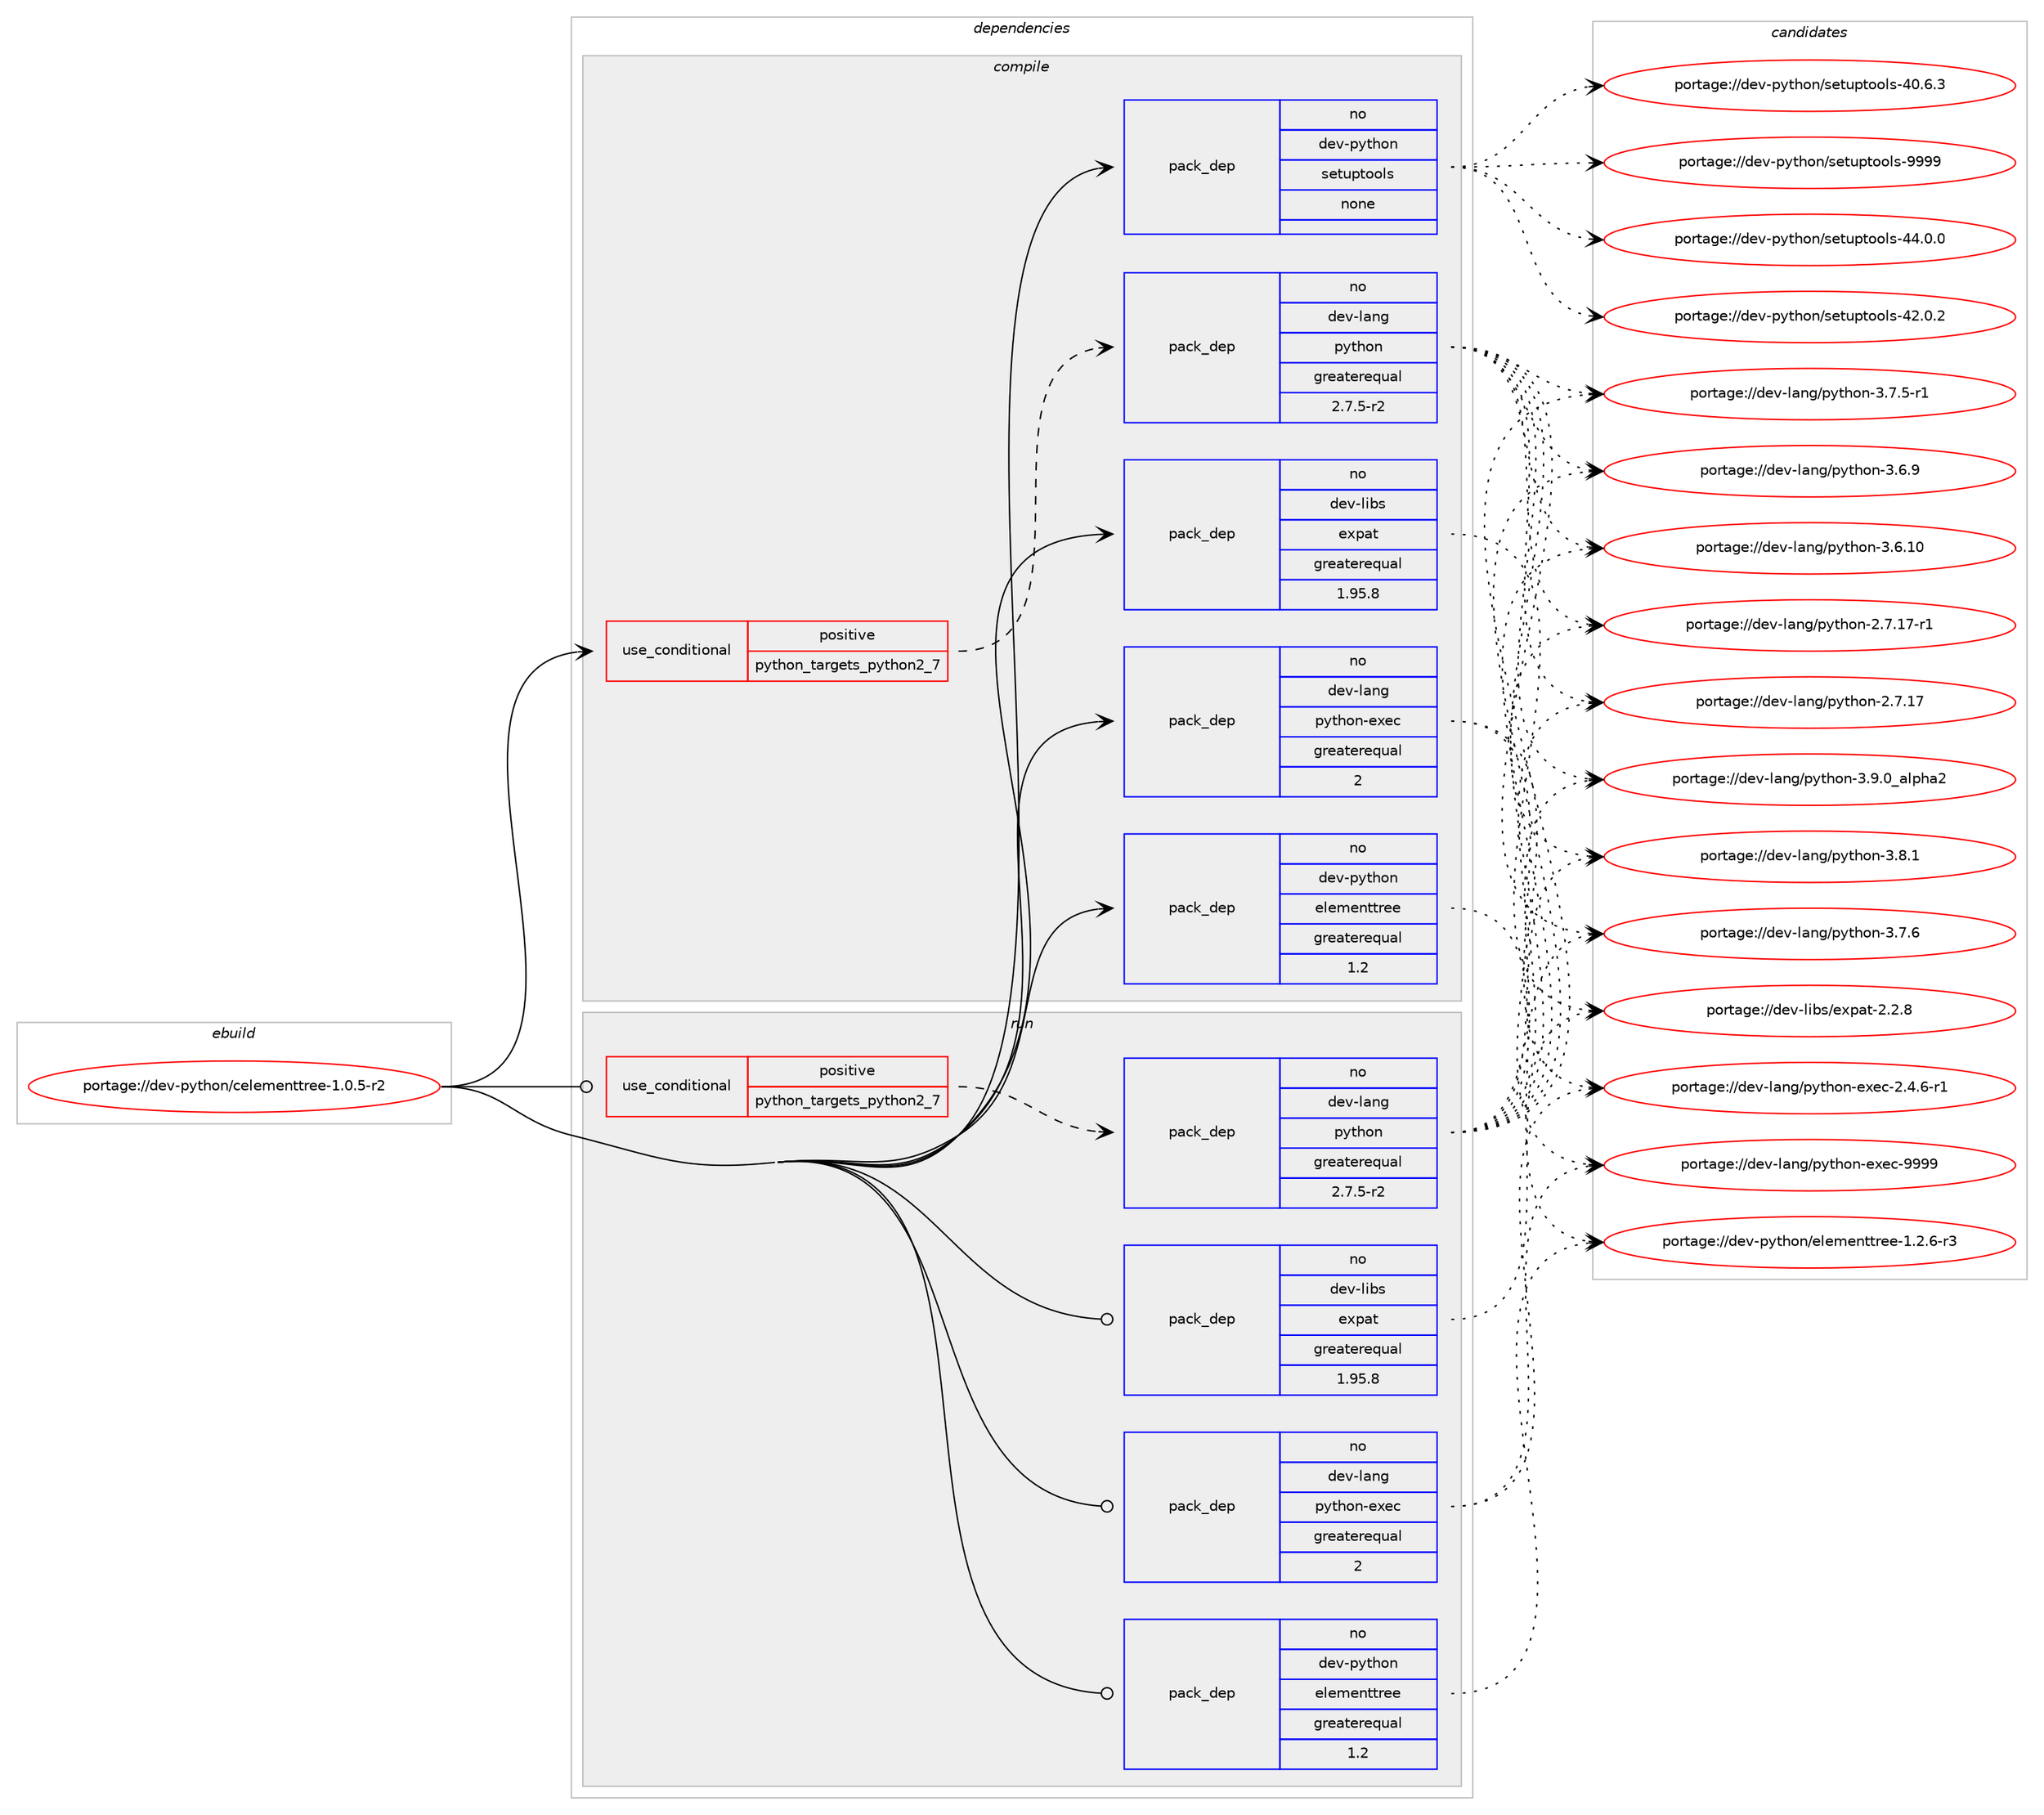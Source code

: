 digraph prolog {

# *************
# Graph options
# *************

newrank=true;
concentrate=true;
compound=true;
graph [rankdir=LR,fontname=Helvetica,fontsize=10,ranksep=1.5];#, ranksep=2.5, nodesep=0.2];
edge  [arrowhead=vee];
node  [fontname=Helvetica,fontsize=10];

# **********
# The ebuild
# **********

subgraph cluster_leftcol {
color=gray;
label=<<i>ebuild</i>>;
id [label="portage://dev-python/celementtree-1.0.5-r2", color=red, width=4, href="../dev-python/celementtree-1.0.5-r2.svg"];
}

# ****************
# The dependencies
# ****************

subgraph cluster_midcol {
color=gray;
label=<<i>dependencies</i>>;
subgraph cluster_compile {
fillcolor="#eeeeee";
style=filled;
label=<<i>compile</i>>;
subgraph cond117985 {
dependency467864 [label=<<TABLE BORDER="0" CELLBORDER="1" CELLSPACING="0" CELLPADDING="4"><TR><TD ROWSPAN="3" CELLPADDING="10">use_conditional</TD></TR><TR><TD>positive</TD></TR><TR><TD>python_targets_python2_7</TD></TR></TABLE>>, shape=none, color=red];
subgraph pack344872 {
dependency467865 [label=<<TABLE BORDER="0" CELLBORDER="1" CELLSPACING="0" CELLPADDING="4" WIDTH="220"><TR><TD ROWSPAN="6" CELLPADDING="30">pack_dep</TD></TR><TR><TD WIDTH="110">no</TD></TR><TR><TD>dev-lang</TD></TR><TR><TD>python</TD></TR><TR><TD>greaterequal</TD></TR><TR><TD>2.7.5-r2</TD></TR></TABLE>>, shape=none, color=blue];
}
dependency467864:e -> dependency467865:w [weight=20,style="dashed",arrowhead="vee"];
}
id:e -> dependency467864:w [weight=20,style="solid",arrowhead="vee"];
subgraph pack344873 {
dependency467866 [label=<<TABLE BORDER="0" CELLBORDER="1" CELLSPACING="0" CELLPADDING="4" WIDTH="220"><TR><TD ROWSPAN="6" CELLPADDING="30">pack_dep</TD></TR><TR><TD WIDTH="110">no</TD></TR><TR><TD>dev-lang</TD></TR><TR><TD>python-exec</TD></TR><TR><TD>greaterequal</TD></TR><TR><TD>2</TD></TR></TABLE>>, shape=none, color=blue];
}
id:e -> dependency467866:w [weight=20,style="solid",arrowhead="vee"];
subgraph pack344874 {
dependency467867 [label=<<TABLE BORDER="0" CELLBORDER="1" CELLSPACING="0" CELLPADDING="4" WIDTH="220"><TR><TD ROWSPAN="6" CELLPADDING="30">pack_dep</TD></TR><TR><TD WIDTH="110">no</TD></TR><TR><TD>dev-libs</TD></TR><TR><TD>expat</TD></TR><TR><TD>greaterequal</TD></TR><TR><TD>1.95.8</TD></TR></TABLE>>, shape=none, color=blue];
}
id:e -> dependency467867:w [weight=20,style="solid",arrowhead="vee"];
subgraph pack344875 {
dependency467868 [label=<<TABLE BORDER="0" CELLBORDER="1" CELLSPACING="0" CELLPADDING="4" WIDTH="220"><TR><TD ROWSPAN="6" CELLPADDING="30">pack_dep</TD></TR><TR><TD WIDTH="110">no</TD></TR><TR><TD>dev-python</TD></TR><TR><TD>elementtree</TD></TR><TR><TD>greaterequal</TD></TR><TR><TD>1.2</TD></TR></TABLE>>, shape=none, color=blue];
}
id:e -> dependency467868:w [weight=20,style="solid",arrowhead="vee"];
subgraph pack344876 {
dependency467869 [label=<<TABLE BORDER="0" CELLBORDER="1" CELLSPACING="0" CELLPADDING="4" WIDTH="220"><TR><TD ROWSPAN="6" CELLPADDING="30">pack_dep</TD></TR><TR><TD WIDTH="110">no</TD></TR><TR><TD>dev-python</TD></TR><TR><TD>setuptools</TD></TR><TR><TD>none</TD></TR><TR><TD></TD></TR></TABLE>>, shape=none, color=blue];
}
id:e -> dependency467869:w [weight=20,style="solid",arrowhead="vee"];
}
subgraph cluster_compileandrun {
fillcolor="#eeeeee";
style=filled;
label=<<i>compile and run</i>>;
}
subgraph cluster_run {
fillcolor="#eeeeee";
style=filled;
label=<<i>run</i>>;
subgraph cond117986 {
dependency467870 [label=<<TABLE BORDER="0" CELLBORDER="1" CELLSPACING="0" CELLPADDING="4"><TR><TD ROWSPAN="3" CELLPADDING="10">use_conditional</TD></TR><TR><TD>positive</TD></TR><TR><TD>python_targets_python2_7</TD></TR></TABLE>>, shape=none, color=red];
subgraph pack344877 {
dependency467871 [label=<<TABLE BORDER="0" CELLBORDER="1" CELLSPACING="0" CELLPADDING="4" WIDTH="220"><TR><TD ROWSPAN="6" CELLPADDING="30">pack_dep</TD></TR><TR><TD WIDTH="110">no</TD></TR><TR><TD>dev-lang</TD></TR><TR><TD>python</TD></TR><TR><TD>greaterequal</TD></TR><TR><TD>2.7.5-r2</TD></TR></TABLE>>, shape=none, color=blue];
}
dependency467870:e -> dependency467871:w [weight=20,style="dashed",arrowhead="vee"];
}
id:e -> dependency467870:w [weight=20,style="solid",arrowhead="odot"];
subgraph pack344878 {
dependency467872 [label=<<TABLE BORDER="0" CELLBORDER="1" CELLSPACING="0" CELLPADDING="4" WIDTH="220"><TR><TD ROWSPAN="6" CELLPADDING="30">pack_dep</TD></TR><TR><TD WIDTH="110">no</TD></TR><TR><TD>dev-lang</TD></TR><TR><TD>python-exec</TD></TR><TR><TD>greaterequal</TD></TR><TR><TD>2</TD></TR></TABLE>>, shape=none, color=blue];
}
id:e -> dependency467872:w [weight=20,style="solid",arrowhead="odot"];
subgraph pack344879 {
dependency467873 [label=<<TABLE BORDER="0" CELLBORDER="1" CELLSPACING="0" CELLPADDING="4" WIDTH="220"><TR><TD ROWSPAN="6" CELLPADDING="30">pack_dep</TD></TR><TR><TD WIDTH="110">no</TD></TR><TR><TD>dev-libs</TD></TR><TR><TD>expat</TD></TR><TR><TD>greaterequal</TD></TR><TR><TD>1.95.8</TD></TR></TABLE>>, shape=none, color=blue];
}
id:e -> dependency467873:w [weight=20,style="solid",arrowhead="odot"];
subgraph pack344880 {
dependency467874 [label=<<TABLE BORDER="0" CELLBORDER="1" CELLSPACING="0" CELLPADDING="4" WIDTH="220"><TR><TD ROWSPAN="6" CELLPADDING="30">pack_dep</TD></TR><TR><TD WIDTH="110">no</TD></TR><TR><TD>dev-python</TD></TR><TR><TD>elementtree</TD></TR><TR><TD>greaterequal</TD></TR><TR><TD>1.2</TD></TR></TABLE>>, shape=none, color=blue];
}
id:e -> dependency467874:w [weight=20,style="solid",arrowhead="odot"];
}
}

# **************
# The candidates
# **************

subgraph cluster_choices {
rank=same;
color=gray;
label=<<i>candidates</i>>;

subgraph choice344872 {
color=black;
nodesep=1;
choice10010111845108971101034711212111610411111045514657464895971081121049750 [label="portage://dev-lang/python-3.9.0_alpha2", color=red, width=4,href="../dev-lang/python-3.9.0_alpha2.svg"];
choice100101118451089711010347112121116104111110455146564649 [label="portage://dev-lang/python-3.8.1", color=red, width=4,href="../dev-lang/python-3.8.1.svg"];
choice100101118451089711010347112121116104111110455146554654 [label="portage://dev-lang/python-3.7.6", color=red, width=4,href="../dev-lang/python-3.7.6.svg"];
choice1001011184510897110103471121211161041111104551465546534511449 [label="portage://dev-lang/python-3.7.5-r1", color=red, width=4,href="../dev-lang/python-3.7.5-r1.svg"];
choice100101118451089711010347112121116104111110455146544657 [label="portage://dev-lang/python-3.6.9", color=red, width=4,href="../dev-lang/python-3.6.9.svg"];
choice10010111845108971101034711212111610411111045514654464948 [label="portage://dev-lang/python-3.6.10", color=red, width=4,href="../dev-lang/python-3.6.10.svg"];
choice100101118451089711010347112121116104111110455046554649554511449 [label="portage://dev-lang/python-2.7.17-r1", color=red, width=4,href="../dev-lang/python-2.7.17-r1.svg"];
choice10010111845108971101034711212111610411111045504655464955 [label="portage://dev-lang/python-2.7.17", color=red, width=4,href="../dev-lang/python-2.7.17.svg"];
dependency467865:e -> choice10010111845108971101034711212111610411111045514657464895971081121049750:w [style=dotted,weight="100"];
dependency467865:e -> choice100101118451089711010347112121116104111110455146564649:w [style=dotted,weight="100"];
dependency467865:e -> choice100101118451089711010347112121116104111110455146554654:w [style=dotted,weight="100"];
dependency467865:e -> choice1001011184510897110103471121211161041111104551465546534511449:w [style=dotted,weight="100"];
dependency467865:e -> choice100101118451089711010347112121116104111110455146544657:w [style=dotted,weight="100"];
dependency467865:e -> choice10010111845108971101034711212111610411111045514654464948:w [style=dotted,weight="100"];
dependency467865:e -> choice100101118451089711010347112121116104111110455046554649554511449:w [style=dotted,weight="100"];
dependency467865:e -> choice10010111845108971101034711212111610411111045504655464955:w [style=dotted,weight="100"];
}
subgraph choice344873 {
color=black;
nodesep=1;
choice10010111845108971101034711212111610411111045101120101994557575757 [label="portage://dev-lang/python-exec-9999", color=red, width=4,href="../dev-lang/python-exec-9999.svg"];
choice10010111845108971101034711212111610411111045101120101994550465246544511449 [label="portage://dev-lang/python-exec-2.4.6-r1", color=red, width=4,href="../dev-lang/python-exec-2.4.6-r1.svg"];
dependency467866:e -> choice10010111845108971101034711212111610411111045101120101994557575757:w [style=dotted,weight="100"];
dependency467866:e -> choice10010111845108971101034711212111610411111045101120101994550465246544511449:w [style=dotted,weight="100"];
}
subgraph choice344874 {
color=black;
nodesep=1;
choice10010111845108105981154710112011297116455046504656 [label="portage://dev-libs/expat-2.2.8", color=red, width=4,href="../dev-libs/expat-2.2.8.svg"];
dependency467867:e -> choice10010111845108105981154710112011297116455046504656:w [style=dotted,weight="100"];
}
subgraph choice344875 {
color=black;
nodesep=1;
choice10010111845112121116104111110471011081011091011101161161141011014549465046544511451 [label="portage://dev-python/elementtree-1.2.6-r3", color=red, width=4,href="../dev-python/elementtree-1.2.6-r3.svg"];
dependency467868:e -> choice10010111845112121116104111110471011081011091011101161161141011014549465046544511451:w [style=dotted,weight="100"];
}
subgraph choice344876 {
color=black;
nodesep=1;
choice10010111845112121116104111110471151011161171121161111111081154557575757 [label="portage://dev-python/setuptools-9999", color=red, width=4,href="../dev-python/setuptools-9999.svg"];
choice100101118451121211161041111104711510111611711211611111110811545525246484648 [label="portage://dev-python/setuptools-44.0.0", color=red, width=4,href="../dev-python/setuptools-44.0.0.svg"];
choice100101118451121211161041111104711510111611711211611111110811545525046484650 [label="portage://dev-python/setuptools-42.0.2", color=red, width=4,href="../dev-python/setuptools-42.0.2.svg"];
choice100101118451121211161041111104711510111611711211611111110811545524846544651 [label="portage://dev-python/setuptools-40.6.3", color=red, width=4,href="../dev-python/setuptools-40.6.3.svg"];
dependency467869:e -> choice10010111845112121116104111110471151011161171121161111111081154557575757:w [style=dotted,weight="100"];
dependency467869:e -> choice100101118451121211161041111104711510111611711211611111110811545525246484648:w [style=dotted,weight="100"];
dependency467869:e -> choice100101118451121211161041111104711510111611711211611111110811545525046484650:w [style=dotted,weight="100"];
dependency467869:e -> choice100101118451121211161041111104711510111611711211611111110811545524846544651:w [style=dotted,weight="100"];
}
subgraph choice344877 {
color=black;
nodesep=1;
choice10010111845108971101034711212111610411111045514657464895971081121049750 [label="portage://dev-lang/python-3.9.0_alpha2", color=red, width=4,href="../dev-lang/python-3.9.0_alpha2.svg"];
choice100101118451089711010347112121116104111110455146564649 [label="portage://dev-lang/python-3.8.1", color=red, width=4,href="../dev-lang/python-3.8.1.svg"];
choice100101118451089711010347112121116104111110455146554654 [label="portage://dev-lang/python-3.7.6", color=red, width=4,href="../dev-lang/python-3.7.6.svg"];
choice1001011184510897110103471121211161041111104551465546534511449 [label="portage://dev-lang/python-3.7.5-r1", color=red, width=4,href="../dev-lang/python-3.7.5-r1.svg"];
choice100101118451089711010347112121116104111110455146544657 [label="portage://dev-lang/python-3.6.9", color=red, width=4,href="../dev-lang/python-3.6.9.svg"];
choice10010111845108971101034711212111610411111045514654464948 [label="portage://dev-lang/python-3.6.10", color=red, width=4,href="../dev-lang/python-3.6.10.svg"];
choice100101118451089711010347112121116104111110455046554649554511449 [label="portage://dev-lang/python-2.7.17-r1", color=red, width=4,href="../dev-lang/python-2.7.17-r1.svg"];
choice10010111845108971101034711212111610411111045504655464955 [label="portage://dev-lang/python-2.7.17", color=red, width=4,href="../dev-lang/python-2.7.17.svg"];
dependency467871:e -> choice10010111845108971101034711212111610411111045514657464895971081121049750:w [style=dotted,weight="100"];
dependency467871:e -> choice100101118451089711010347112121116104111110455146564649:w [style=dotted,weight="100"];
dependency467871:e -> choice100101118451089711010347112121116104111110455146554654:w [style=dotted,weight="100"];
dependency467871:e -> choice1001011184510897110103471121211161041111104551465546534511449:w [style=dotted,weight="100"];
dependency467871:e -> choice100101118451089711010347112121116104111110455146544657:w [style=dotted,weight="100"];
dependency467871:e -> choice10010111845108971101034711212111610411111045514654464948:w [style=dotted,weight="100"];
dependency467871:e -> choice100101118451089711010347112121116104111110455046554649554511449:w [style=dotted,weight="100"];
dependency467871:e -> choice10010111845108971101034711212111610411111045504655464955:w [style=dotted,weight="100"];
}
subgraph choice344878 {
color=black;
nodesep=1;
choice10010111845108971101034711212111610411111045101120101994557575757 [label="portage://dev-lang/python-exec-9999", color=red, width=4,href="../dev-lang/python-exec-9999.svg"];
choice10010111845108971101034711212111610411111045101120101994550465246544511449 [label="portage://dev-lang/python-exec-2.4.6-r1", color=red, width=4,href="../dev-lang/python-exec-2.4.6-r1.svg"];
dependency467872:e -> choice10010111845108971101034711212111610411111045101120101994557575757:w [style=dotted,weight="100"];
dependency467872:e -> choice10010111845108971101034711212111610411111045101120101994550465246544511449:w [style=dotted,weight="100"];
}
subgraph choice344879 {
color=black;
nodesep=1;
choice10010111845108105981154710112011297116455046504656 [label="portage://dev-libs/expat-2.2.8", color=red, width=4,href="../dev-libs/expat-2.2.8.svg"];
dependency467873:e -> choice10010111845108105981154710112011297116455046504656:w [style=dotted,weight="100"];
}
subgraph choice344880 {
color=black;
nodesep=1;
choice10010111845112121116104111110471011081011091011101161161141011014549465046544511451 [label="portage://dev-python/elementtree-1.2.6-r3", color=red, width=4,href="../dev-python/elementtree-1.2.6-r3.svg"];
dependency467874:e -> choice10010111845112121116104111110471011081011091011101161161141011014549465046544511451:w [style=dotted,weight="100"];
}
}

}
